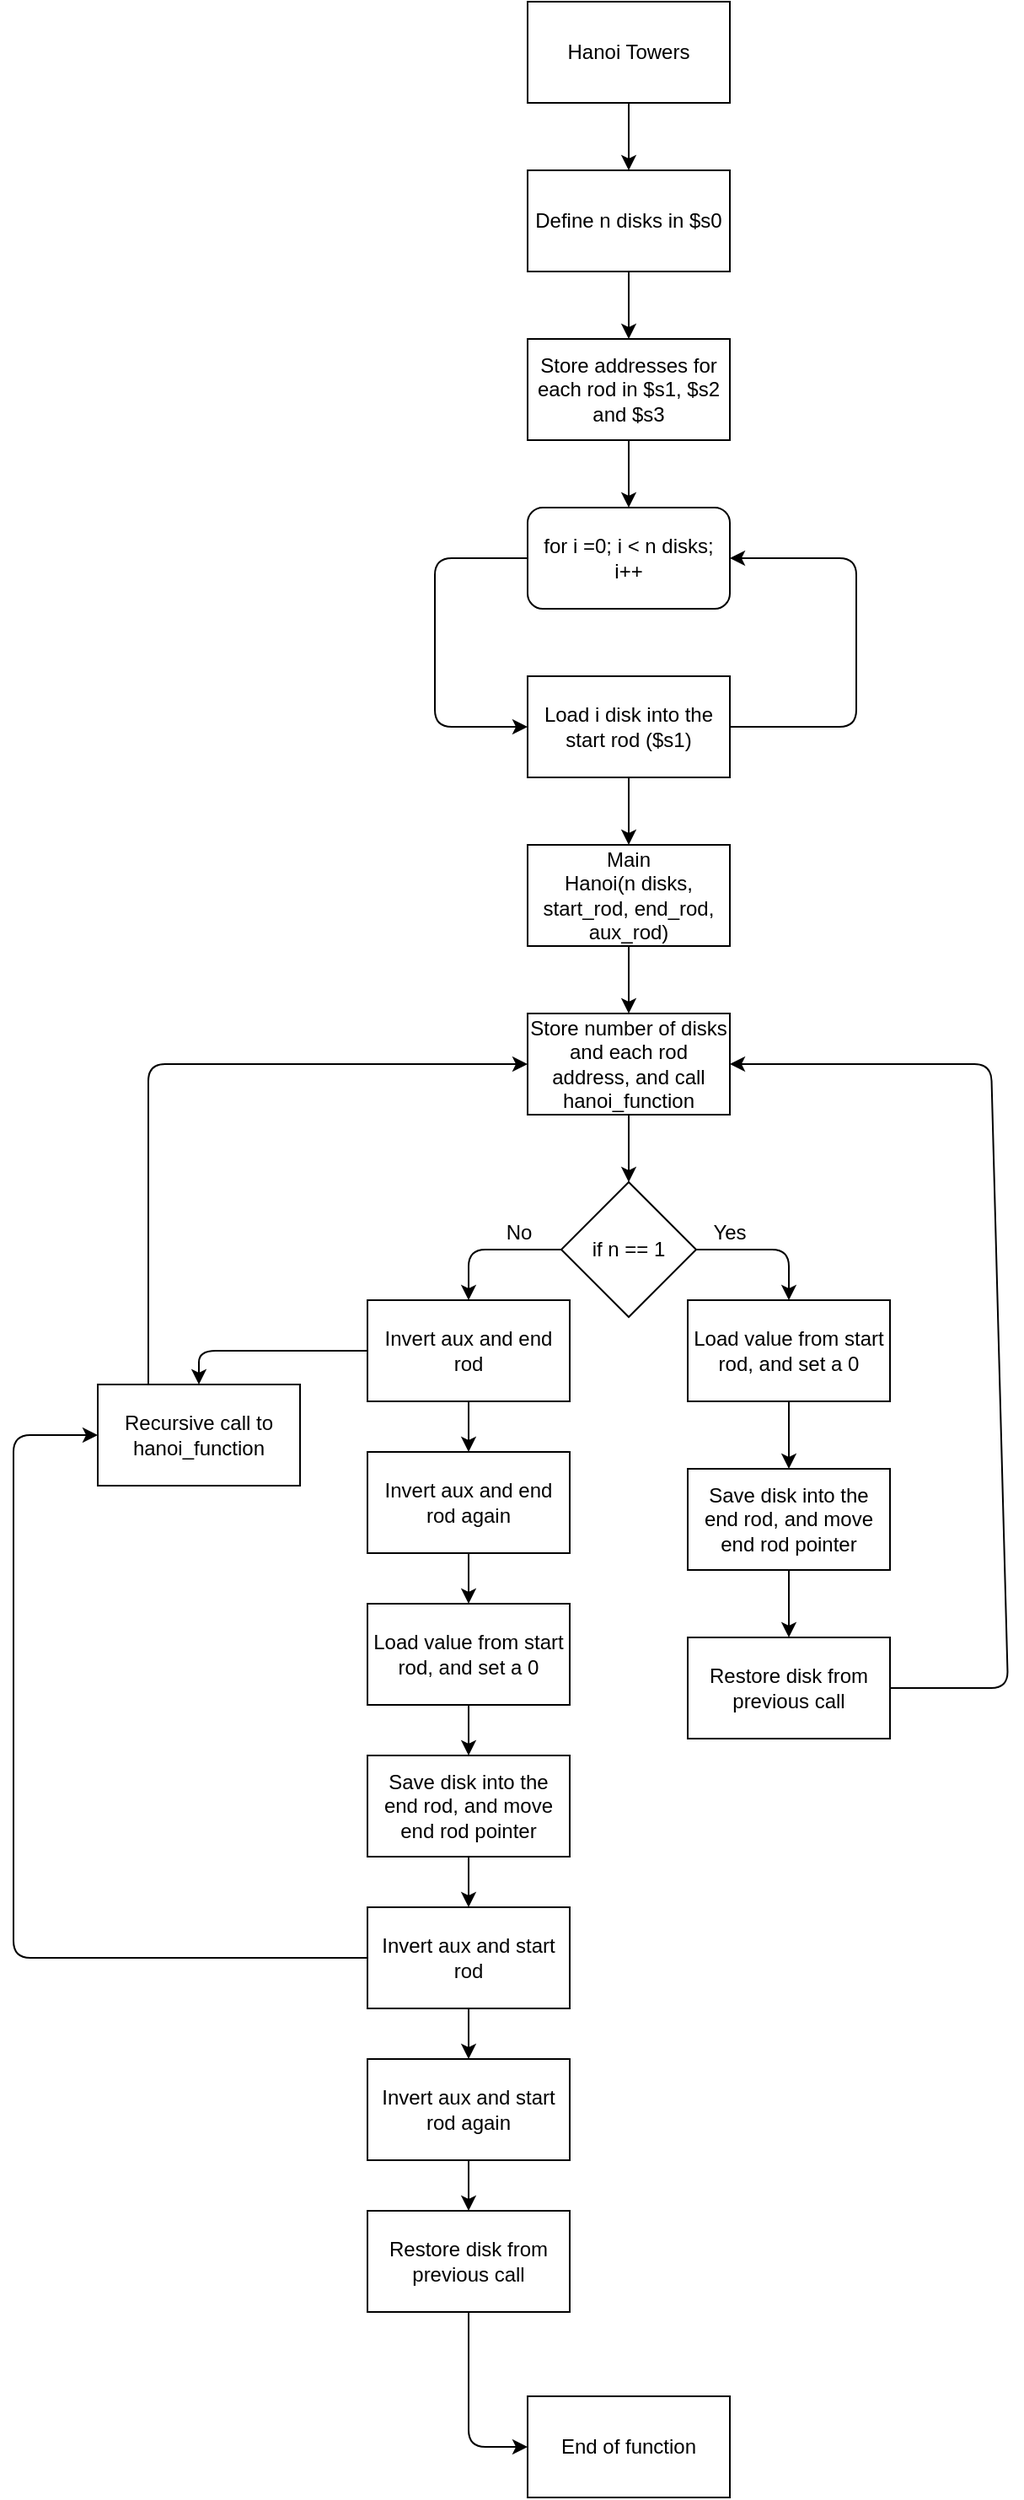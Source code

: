 <mxfile version="10.7.7" type="device"><diagram id="y40sPG98gBM5pVr6GL4Y" name="Page-1"><mxGraphModel dx="1250" dy="533" grid="1" gridSize="10" guides="1" tooltips="1" connect="1" arrows="1" fold="1" page="1" pageScale="1" pageWidth="850" pageHeight="1100" math="0" shadow="0"><root><mxCell id="0"/><mxCell id="1" parent="0"/><mxCell id="k5F76Mg6QP0Je7dCh60B-1" value="Hanoi Towers" style="rounded=0;whiteSpace=wrap;html=1;" vertex="1" parent="1"><mxGeometry x="365" y="40" width="120" height="60" as="geometry"/></mxCell><mxCell id="k5F76Mg6QP0Je7dCh60B-2" value="Define n disks in $s0" style="rounded=0;whiteSpace=wrap;html=1;" vertex="1" parent="1"><mxGeometry x="365" y="140" width="120" height="60" as="geometry"/></mxCell><mxCell id="k5F76Mg6QP0Je7dCh60B-3" value="Store addresses for each rod in $s1, $s2 and $s3" style="rounded=0;whiteSpace=wrap;html=1;" vertex="1" parent="1"><mxGeometry x="365" y="240" width="120" height="60" as="geometry"/></mxCell><mxCell id="k5F76Mg6QP0Je7dCh60B-5" value="for i =0; i &amp;lt; n disks; i++" style="rounded=1;whiteSpace=wrap;html=1;" vertex="1" parent="1"><mxGeometry x="365" y="340" width="120" height="60" as="geometry"/></mxCell><mxCell id="k5F76Mg6QP0Je7dCh60B-6" value="Load i disk into the start rod ($s1)" style="rounded=0;whiteSpace=wrap;html=1;" vertex="1" parent="1"><mxGeometry x="365" y="440" width="120" height="60" as="geometry"/></mxCell><mxCell id="k5F76Mg6QP0Je7dCh60B-7" value="" style="endArrow=classic;html=1;exitX=0.5;exitY=1;exitDx=0;exitDy=0;entryX=0.5;entryY=0;entryDx=0;entryDy=0;" edge="1" parent="1" source="k5F76Mg6QP0Je7dCh60B-2" target="k5F76Mg6QP0Je7dCh60B-3"><mxGeometry width="50" height="50" relative="1" as="geometry"><mxPoint x="320" y="240" as="sourcePoint"/><mxPoint x="370" y="190" as="targetPoint"/></mxGeometry></mxCell><mxCell id="k5F76Mg6QP0Je7dCh60B-8" value="" style="endArrow=classic;html=1;exitX=0.5;exitY=1;exitDx=0;exitDy=0;entryX=0.5;entryY=0;entryDx=0;entryDy=0;" edge="1" parent="1" source="k5F76Mg6QP0Je7dCh60B-3" target="k5F76Mg6QP0Je7dCh60B-5"><mxGeometry width="50" height="50" relative="1" as="geometry"><mxPoint x="510" y="360" as="sourcePoint"/><mxPoint x="560" y="310" as="targetPoint"/></mxGeometry></mxCell><mxCell id="k5F76Mg6QP0Je7dCh60B-9" value="" style="endArrow=classic;html=1;exitX=0;exitY=0.5;exitDx=0;exitDy=0;entryX=0;entryY=0.5;entryDx=0;entryDy=0;" edge="1" parent="1" source="k5F76Mg6QP0Je7dCh60B-5" target="k5F76Mg6QP0Je7dCh60B-6"><mxGeometry width="50" height="50" relative="1" as="geometry"><mxPoint x="290" y="400" as="sourcePoint"/><mxPoint x="290" y="520" as="targetPoint"/><Array as="points"><mxPoint x="310" y="370"/><mxPoint x="310" y="470"/></Array></mxGeometry></mxCell><mxCell id="k5F76Mg6QP0Je7dCh60B-10" value="" style="endArrow=classic;html=1;exitX=1;exitY=0.5;exitDx=0;exitDy=0;entryX=1;entryY=0.5;entryDx=0;entryDy=0;" edge="1" parent="1" source="k5F76Mg6QP0Je7dCh60B-6" target="k5F76Mg6QP0Je7dCh60B-5"><mxGeometry width="50" height="50" relative="1" as="geometry"><mxPoint x="595" y="390" as="sourcePoint"/><mxPoint x="595" y="490" as="targetPoint"/><Array as="points"><mxPoint x="560" y="470"/><mxPoint x="560" y="370"/></Array></mxGeometry></mxCell><mxCell id="k5F76Mg6QP0Je7dCh60B-11" value="" style="endArrow=classic;html=1;exitX=0.5;exitY=1;exitDx=0;exitDy=0;entryX=0.5;entryY=0;entryDx=0;entryDy=0;" edge="1" parent="1" source="k5F76Mg6QP0Je7dCh60B-1" target="k5F76Mg6QP0Je7dCh60B-2"><mxGeometry width="50" height="50" relative="1" as="geometry"><mxPoint x="260" y="130" as="sourcePoint"/><mxPoint x="310" y="80" as="targetPoint"/></mxGeometry></mxCell><mxCell id="k5F76Mg6QP0Je7dCh60B-12" value="Main&lt;br&gt;Hanoi(n disks, start_rod, end_rod, aux_rod)&lt;br&gt;" style="rounded=0;whiteSpace=wrap;html=1;" vertex="1" parent="1"><mxGeometry x="365" y="540" width="120" height="60" as="geometry"/></mxCell><mxCell id="k5F76Mg6QP0Je7dCh60B-13" value="" style="endArrow=classic;html=1;exitX=0.5;exitY=1;exitDx=0;exitDy=0;entryX=0.5;entryY=0;entryDx=0;entryDy=0;" edge="1" parent="1" source="k5F76Mg6QP0Je7dCh60B-6" target="k5F76Mg6QP0Je7dCh60B-12"><mxGeometry width="50" height="50" relative="1" as="geometry"><mxPoint x="280" y="560" as="sourcePoint"/><mxPoint x="330" y="510" as="targetPoint"/></mxGeometry></mxCell><mxCell id="k5F76Mg6QP0Je7dCh60B-14" value="Store number of disks and each rod address, and call hanoi_function" style="rounded=0;whiteSpace=wrap;html=1;" vertex="1" parent="1"><mxGeometry x="365" y="640" width="120" height="60" as="geometry"/></mxCell><mxCell id="k5F76Mg6QP0Je7dCh60B-15" value="" style="endArrow=classic;html=1;exitX=0.5;exitY=1;exitDx=0;exitDy=0;entryX=0.5;entryY=0;entryDx=0;entryDy=0;" edge="1" parent="1" source="k5F76Mg6QP0Je7dCh60B-12" target="k5F76Mg6QP0Je7dCh60B-14"><mxGeometry width="50" height="50" relative="1" as="geometry"><mxPoint x="340" y="660" as="sourcePoint"/><mxPoint x="390" y="610" as="targetPoint"/></mxGeometry></mxCell><mxCell id="k5F76Mg6QP0Je7dCh60B-16" value="" style="endArrow=classic;html=1;exitX=0.5;exitY=1;exitDx=0;exitDy=0;" edge="1" parent="1" source="k5F76Mg6QP0Je7dCh60B-14"><mxGeometry width="50" height="50" relative="1" as="geometry"><mxPoint x="410" y="780" as="sourcePoint"/><mxPoint x="425" y="740" as="targetPoint"/></mxGeometry></mxCell><mxCell id="k5F76Mg6QP0Je7dCh60B-19" value="if n == 1" style="rhombus;whiteSpace=wrap;html=1;" vertex="1" parent="1"><mxGeometry x="385" y="740" width="80" height="80" as="geometry"/></mxCell><mxCell id="k5F76Mg6QP0Je7dCh60B-20" value="" style="endArrow=classic;html=1;exitX=1;exitY=0.5;exitDx=0;exitDy=0;" edge="1" parent="1" source="k5F76Mg6QP0Je7dCh60B-19"><mxGeometry width="50" height="50" relative="1" as="geometry"><mxPoint x="500" y="810" as="sourcePoint"/><mxPoint x="520" y="810" as="targetPoint"/><Array as="points"><mxPoint x="520" y="780"/></Array></mxGeometry></mxCell><mxCell id="k5F76Mg6QP0Je7dCh60B-21" value="Load value from start rod, and set a 0" style="rounded=0;whiteSpace=wrap;html=1;" vertex="1" parent="1"><mxGeometry x="460" y="810" width="120" height="60" as="geometry"/></mxCell><mxCell id="k5F76Mg6QP0Je7dCh60B-22" value="Yes" style="text;html=1;strokeColor=none;fillColor=none;align=center;verticalAlign=middle;whiteSpace=wrap;rounded=0;" vertex="1" parent="1"><mxGeometry x="465" y="760" width="40" height="20" as="geometry"/></mxCell><mxCell id="k5F76Mg6QP0Je7dCh60B-23" value="Save disk into the end rod, and move end rod pointer" style="rounded=0;whiteSpace=wrap;html=1;" vertex="1" parent="1"><mxGeometry x="460" y="910" width="120" height="60" as="geometry"/></mxCell><mxCell id="k5F76Mg6QP0Je7dCh60B-24" value="" style="endArrow=classic;html=1;exitX=0.5;exitY=1;exitDx=0;exitDy=0;entryX=0.5;entryY=0;entryDx=0;entryDy=0;" edge="1" parent="1" source="k5F76Mg6QP0Je7dCh60B-21" target="k5F76Mg6QP0Je7dCh60B-23"><mxGeometry width="50" height="50" relative="1" as="geometry"><mxPoint x="600" y="910" as="sourcePoint"/><mxPoint x="650" y="860" as="targetPoint"/></mxGeometry></mxCell><mxCell id="k5F76Mg6QP0Je7dCh60B-25" value="" style="endArrow=classic;html=1;exitX=0;exitY=0.5;exitDx=0;exitDy=0;" edge="1" parent="1" source="k5F76Mg6QP0Je7dCh60B-19"><mxGeometry width="50" height="50" relative="1" as="geometry"><mxPoint x="280" y="800" as="sourcePoint"/><mxPoint x="330" y="810" as="targetPoint"/><Array as="points"><mxPoint x="330" y="780"/></Array></mxGeometry></mxCell><mxCell id="k5F76Mg6QP0Je7dCh60B-26" value="Invert aux and end rod" style="rounded=0;whiteSpace=wrap;html=1;" vertex="1" parent="1"><mxGeometry x="270" y="810" width="120" height="60" as="geometry"/></mxCell><mxCell id="k5F76Mg6QP0Je7dCh60B-27" value="No" style="text;html=1;strokeColor=none;fillColor=none;align=center;verticalAlign=middle;whiteSpace=wrap;rounded=0;" vertex="1" parent="1"><mxGeometry x="340" y="760" width="40" height="20" as="geometry"/></mxCell><mxCell id="k5F76Mg6QP0Je7dCh60B-28" value="Recursive call to hanoi_function" style="rounded=0;whiteSpace=wrap;html=1;" vertex="1" parent="1"><mxGeometry x="110" y="860" width="120" height="60" as="geometry"/></mxCell><mxCell id="k5F76Mg6QP0Je7dCh60B-29" value="Invert aux and end rod again" style="rounded=0;whiteSpace=wrap;html=1;" vertex="1" parent="1"><mxGeometry x="270" y="900" width="120" height="60" as="geometry"/></mxCell><mxCell id="k5F76Mg6QP0Je7dCh60B-30" value="Load value from start rod, and set a 0" style="rounded=0;whiteSpace=wrap;html=1;" vertex="1" parent="1"><mxGeometry x="270" y="990" width="120" height="60" as="geometry"/></mxCell><mxCell id="k5F76Mg6QP0Je7dCh60B-31" value="Save disk into the end rod, and move end rod pointer" style="rounded=0;whiteSpace=wrap;html=1;" vertex="1" parent="1"><mxGeometry x="270" y="1080" width="120" height="60" as="geometry"/></mxCell><mxCell id="k5F76Mg6QP0Je7dCh60B-32" value="Invert aux and start rod" style="rounded=0;whiteSpace=wrap;html=1;" vertex="1" parent="1"><mxGeometry x="270" y="1170" width="120" height="60" as="geometry"/></mxCell><mxCell id="k5F76Mg6QP0Je7dCh60B-33" value="Invert aux and start rod again" style="rounded=0;whiteSpace=wrap;html=1;" vertex="1" parent="1"><mxGeometry x="270" y="1260" width="120" height="60" as="geometry"/></mxCell><mxCell id="k5F76Mg6QP0Je7dCh60B-34" value="Restore disk from previous call" style="rounded=0;whiteSpace=wrap;html=1;" vertex="1" parent="1"><mxGeometry x="270" y="1350" width="120" height="60" as="geometry"/></mxCell><mxCell id="k5F76Mg6QP0Je7dCh60B-35" value="End of function" style="rounded=0;whiteSpace=wrap;html=1;" vertex="1" parent="1"><mxGeometry x="365" y="1460" width="120" height="60" as="geometry"/></mxCell><mxCell id="k5F76Mg6QP0Je7dCh60B-36" value="" style="endArrow=classic;html=1;exitX=0;exitY=0.5;exitDx=0;exitDy=0;entryX=0.5;entryY=0;entryDx=0;entryDy=0;" edge="1" parent="1" source="k5F76Mg6QP0Je7dCh60B-26" target="k5F76Mg6QP0Je7dCh60B-28"><mxGeometry width="50" height="50" relative="1" as="geometry"><mxPoint x="160" y="835" as="sourcePoint"/><mxPoint x="170" y="840" as="targetPoint"/><Array as="points"><mxPoint x="170" y="840"/></Array></mxGeometry></mxCell><mxCell id="k5F76Mg6QP0Je7dCh60B-38" value="" style="endArrow=classic;html=1;exitX=0.5;exitY=1;exitDx=0;exitDy=0;entryX=0.5;entryY=0;entryDx=0;entryDy=0;" edge="1" parent="1" source="k5F76Mg6QP0Je7dCh60B-29" target="k5F76Mg6QP0Je7dCh60B-30"><mxGeometry width="50" height="50" relative="1" as="geometry"><mxPoint x="160" y="1050" as="sourcePoint"/><mxPoint x="210" y="1000" as="targetPoint"/></mxGeometry></mxCell><mxCell id="k5F76Mg6QP0Je7dCh60B-39" value="" style="endArrow=classic;html=1;entryX=0.5;entryY=0;entryDx=0;entryDy=0;exitX=0.5;exitY=1;exitDx=0;exitDy=0;" edge="1" parent="1" source="k5F76Mg6QP0Je7dCh60B-30" target="k5F76Mg6QP0Je7dCh60B-31"><mxGeometry width="50" height="50" relative="1" as="geometry"><mxPoint x="465" y="1095" as="sourcePoint"/><mxPoint x="385" y="1105" as="targetPoint"/></mxGeometry></mxCell><mxCell id="k5F76Mg6QP0Je7dCh60B-40" value="" style="endArrow=classic;html=1;exitX=0.5;exitY=1;exitDx=0;exitDy=0;entryX=0.5;entryY=0;entryDx=0;entryDy=0;" edge="1" parent="1" source="k5F76Mg6QP0Je7dCh60B-31" target="k5F76Mg6QP0Je7dCh60B-32"><mxGeometry width="50" height="50" relative="1" as="geometry"><mxPoint x="150" y="1210" as="sourcePoint"/><mxPoint x="200" y="1160" as="targetPoint"/></mxGeometry></mxCell><mxCell id="k5F76Mg6QP0Je7dCh60B-41" value="" style="endArrow=classic;html=1;exitX=0;exitY=0.5;exitDx=0;exitDy=0;entryX=0;entryY=0.5;entryDx=0;entryDy=0;" edge="1" parent="1" source="k5F76Mg6QP0Je7dCh60B-32" target="k5F76Mg6QP0Je7dCh60B-28"><mxGeometry width="50" height="50" relative="1" as="geometry"><mxPoint x="140" y="1230" as="sourcePoint"/><mxPoint x="50" y="870" as="targetPoint"/><Array as="points"><mxPoint x="60" y="1200"/><mxPoint x="60" y="890"/></Array></mxGeometry></mxCell><mxCell id="k5F76Mg6QP0Je7dCh60B-42" value="" style="endArrow=classic;html=1;exitX=0.25;exitY=0;exitDx=0;exitDy=0;entryX=0;entryY=0.5;entryDx=0;entryDy=0;" edge="1" parent="1" source="k5F76Mg6QP0Je7dCh60B-28" target="k5F76Mg6QP0Je7dCh60B-14"><mxGeometry width="50" height="50" relative="1" as="geometry"><mxPoint x="90" y="800" as="sourcePoint"/><mxPoint x="140" y="750" as="targetPoint"/><Array as="points"><mxPoint x="140" y="670"/></Array></mxGeometry></mxCell><mxCell id="k5F76Mg6QP0Je7dCh60B-43" value="" style="endArrow=classic;html=1;exitX=0.5;exitY=1;exitDx=0;exitDy=0;entryX=0.5;entryY=0;entryDx=0;entryDy=0;" edge="1" parent="1" source="k5F76Mg6QP0Je7dCh60B-26" target="k5F76Mg6QP0Je7dCh60B-29"><mxGeometry width="50" height="50" relative="1" as="geometry"><mxPoint x="180" y="1020" as="sourcePoint"/><mxPoint x="230" y="970" as="targetPoint"/></mxGeometry></mxCell><mxCell id="k5F76Mg6QP0Je7dCh60B-44" value="" style="endArrow=classic;html=1;exitX=0.5;exitY=1;exitDx=0;exitDy=0;entryX=0.5;entryY=0;entryDx=0;entryDy=0;" edge="1" parent="1" source="k5F76Mg6QP0Je7dCh60B-32" target="k5F76Mg6QP0Je7dCh60B-33"><mxGeometry width="50" height="50" relative="1" as="geometry"><mxPoint x="170" y="1280" as="sourcePoint"/><mxPoint x="220" y="1230" as="targetPoint"/></mxGeometry></mxCell><mxCell id="k5F76Mg6QP0Je7dCh60B-45" value="" style="endArrow=classic;html=1;exitX=0.5;exitY=1;exitDx=0;exitDy=0;entryX=0.5;entryY=0;entryDx=0;entryDy=0;" edge="1" parent="1" source="k5F76Mg6QP0Je7dCh60B-33" target="k5F76Mg6QP0Je7dCh60B-34"><mxGeometry width="50" height="50" relative="1" as="geometry"><mxPoint x="130" y="1380" as="sourcePoint"/><mxPoint x="180" y="1330" as="targetPoint"/></mxGeometry></mxCell><mxCell id="k5F76Mg6QP0Je7dCh60B-46" value="" style="endArrow=classic;html=1;exitX=0.5;exitY=1;exitDx=0;exitDy=0;entryX=0;entryY=0.5;entryDx=0;entryDy=0;" edge="1" parent="1" source="k5F76Mg6QP0Je7dCh60B-34" target="k5F76Mg6QP0Je7dCh60B-35"><mxGeometry width="50" height="50" relative="1" as="geometry"><mxPoint x="190" y="1530" as="sourcePoint"/><mxPoint x="240" y="1480" as="targetPoint"/><Array as="points"><mxPoint x="330" y="1490"/></Array></mxGeometry></mxCell><mxCell id="k5F76Mg6QP0Je7dCh60B-48" value="Restore disk from previous call" style="rounded=0;whiteSpace=wrap;html=1;" vertex="1" parent="1"><mxGeometry x="460" y="1010" width="120" height="60" as="geometry"/></mxCell><mxCell id="k5F76Mg6QP0Je7dCh60B-49" value="" style="endArrow=classic;html=1;exitX=0.5;exitY=1;exitDx=0;exitDy=0;entryX=0.5;entryY=0;entryDx=0;entryDy=0;" edge="1" parent="1" source="k5F76Mg6QP0Je7dCh60B-23" target="k5F76Mg6QP0Je7dCh60B-48"><mxGeometry width="50" height="50" relative="1" as="geometry"><mxPoint x="660" y="1030" as="sourcePoint"/><mxPoint x="710" y="980" as="targetPoint"/></mxGeometry></mxCell><mxCell id="k5F76Mg6QP0Je7dCh60B-50" value="" style="endArrow=classic;html=1;exitX=1;exitY=0.5;exitDx=0;exitDy=0;entryX=1;entryY=0.5;entryDx=0;entryDy=0;" edge="1" parent="1" source="k5F76Mg6QP0Je7dCh60B-48" target="k5F76Mg6QP0Je7dCh60B-14"><mxGeometry width="50" height="50" relative="1" as="geometry"><mxPoint x="730" y="1225" as="sourcePoint"/><mxPoint x="620" y="610" as="targetPoint"/><Array as="points"><mxPoint x="650" y="1040"/><mxPoint x="640" y="670"/></Array></mxGeometry></mxCell></root></mxGraphModel></diagram></mxfile>